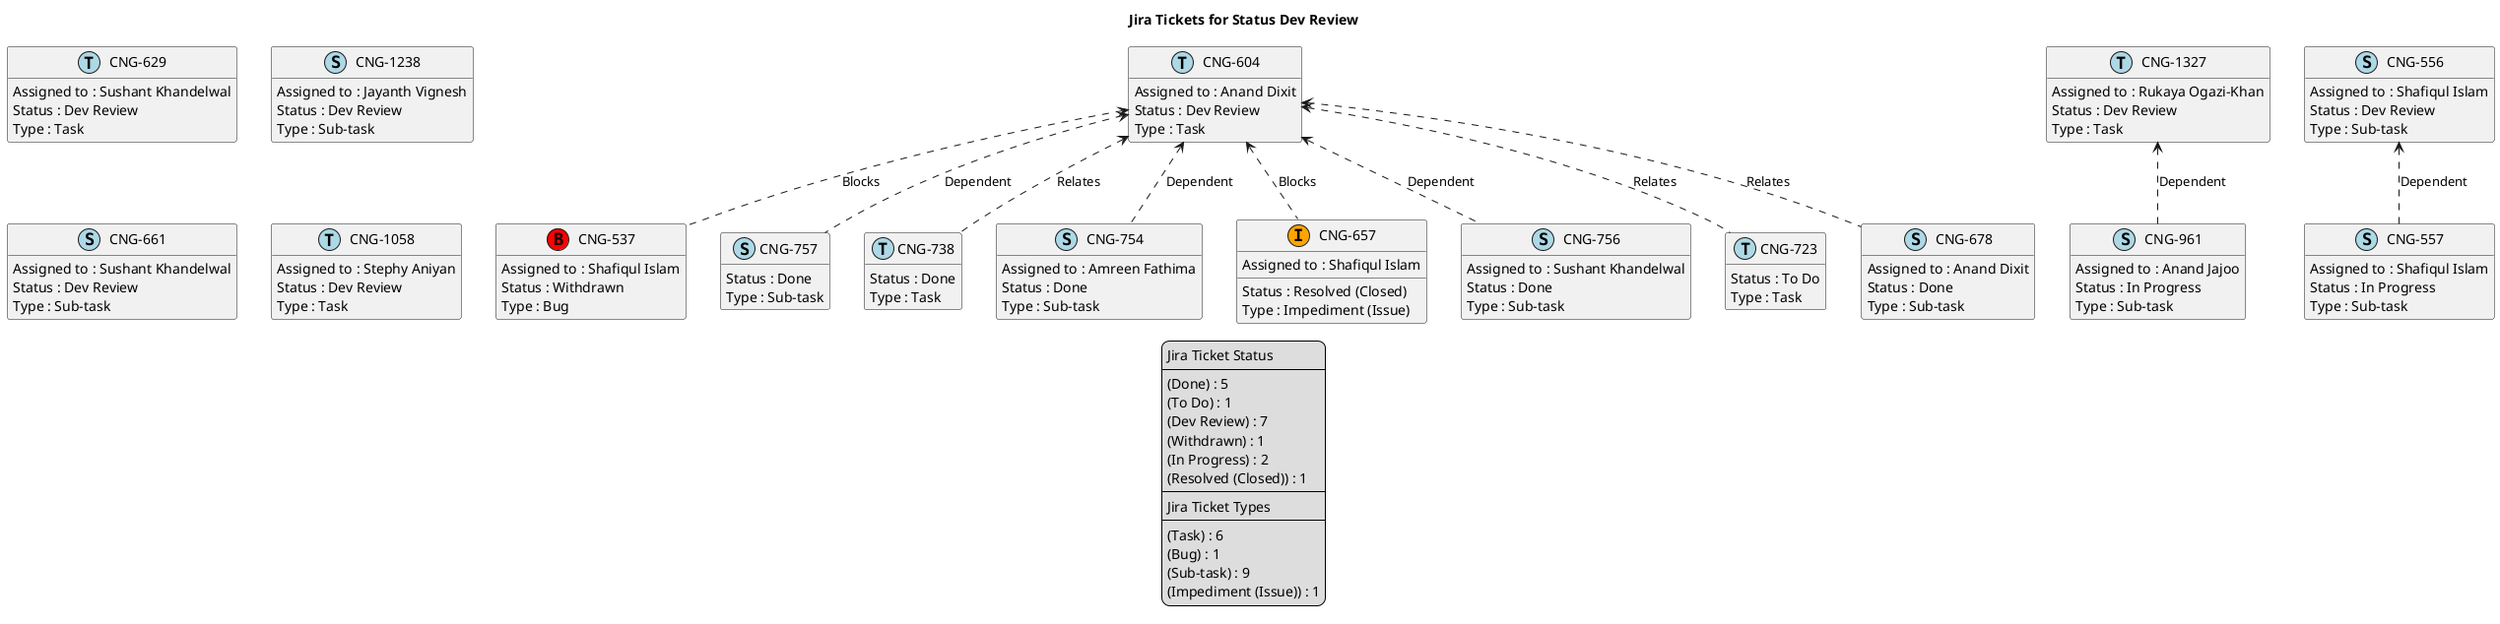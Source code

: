 @startuml
'https://plantuml.com/class-diagram

' GENERATE CLASS DIAGRAM ===========
' Generated at    : Fri Apr 19 14:50:29 CEST 2024

title Jira Tickets for Status Dev Review
hide empty members

legend
Jira Ticket Status
----
(Done) : 5
(To Do) : 1
(Dev Review) : 7
(Withdrawn) : 1
(In Progress) : 2
(Resolved (Closed)) : 1
----
Jira Ticket Types
----
(Task) : 6
(Bug) : 1
(Sub-task) : 9
(Impediment (Issue)) : 1
end legend


' Tickets =======
class "CNG-604" << (T,lightblue) >> {
  Assigned to : Anand Dixit
  Status : Dev Review
  Type : Task
}

class "CNG-537" << (B,red) >> {
  Assigned to : Shafiqul Islam
  Status : Withdrawn
  Type : Bug
}

class "CNG-757" << (S,lightblue) >> {
  Status : Done
  Type : Sub-task
}

class "CNG-738" << (T,lightblue) >> {
  Status : Done
  Type : Task
}

class "CNG-629" << (T,lightblue) >> {
  Assigned to : Sushant Khandelwal
  Status : Dev Review
  Type : Task
}

class "CNG-1327" << (T,lightblue) >> {
  Assigned to : Rukaya Ogazi-Khan
  Status : Dev Review
  Type : Task
}

class "CNG-1238" << (S,lightblue) >> {
  Assigned to : Jayanth Vignesh
  Status : Dev Review
  Type : Sub-task
}

class "CNG-661" << (S,lightblue) >> {
  Assigned to : Sushant Khandelwal
  Status : Dev Review
  Type : Sub-task
}

class "CNG-961" << (S,lightblue) >> {
  Assigned to : Anand Jajoo
  Status : In Progress
  Type : Sub-task
}

class "CNG-556" << (S,lightblue) >> {
  Assigned to : Shafiqul Islam
  Status : Dev Review
  Type : Sub-task
}

class "CNG-754" << (S,lightblue) >> {
  Assigned to : Amreen Fathima
  Status : Done
  Type : Sub-task
}

class "CNG-1058" << (T,lightblue) >> {
  Assigned to : Stephy Aniyan
  Status : Dev Review
  Type : Task
}

class "CNG-657" << (I,orange) >> {
  Assigned to : Shafiqul Islam
  Status : Resolved (Closed)
  Type : Impediment (Issue)
}

class "CNG-756" << (S,lightblue) >> {
  Assigned to : Sushant Khandelwal
  Status : Done
  Type : Sub-task
}

class "CNG-723" << (T,lightblue) >> {
  Status : To Do
  Type : Task
}

class "CNG-557" << (S,lightblue) >> {
  Assigned to : Shafiqul Islam
  Status : In Progress
  Type : Sub-task
}

class "CNG-678" << (S,lightblue) >> {
  Assigned to : Anand Dixit
  Status : Done
  Type : Sub-task
}



' Links =======
"CNG-556" <.. "CNG-557" : Dependent
"CNG-1327" <.. "CNG-961" : Dependent
"CNG-604" <.. "CNG-657" : Blocks
"CNG-604" <.. "CNG-537" : Blocks
"CNG-604" <.. "CNG-754" : Dependent
"CNG-604" <.. "CNG-756" : Dependent
"CNG-604" <.. "CNG-757" : Dependent
"CNG-604" <.. "CNG-678" : Relates
"CNG-604" <.. "CNG-738" : Relates
"CNG-604" <.. "CNG-723" : Relates


@enduml
